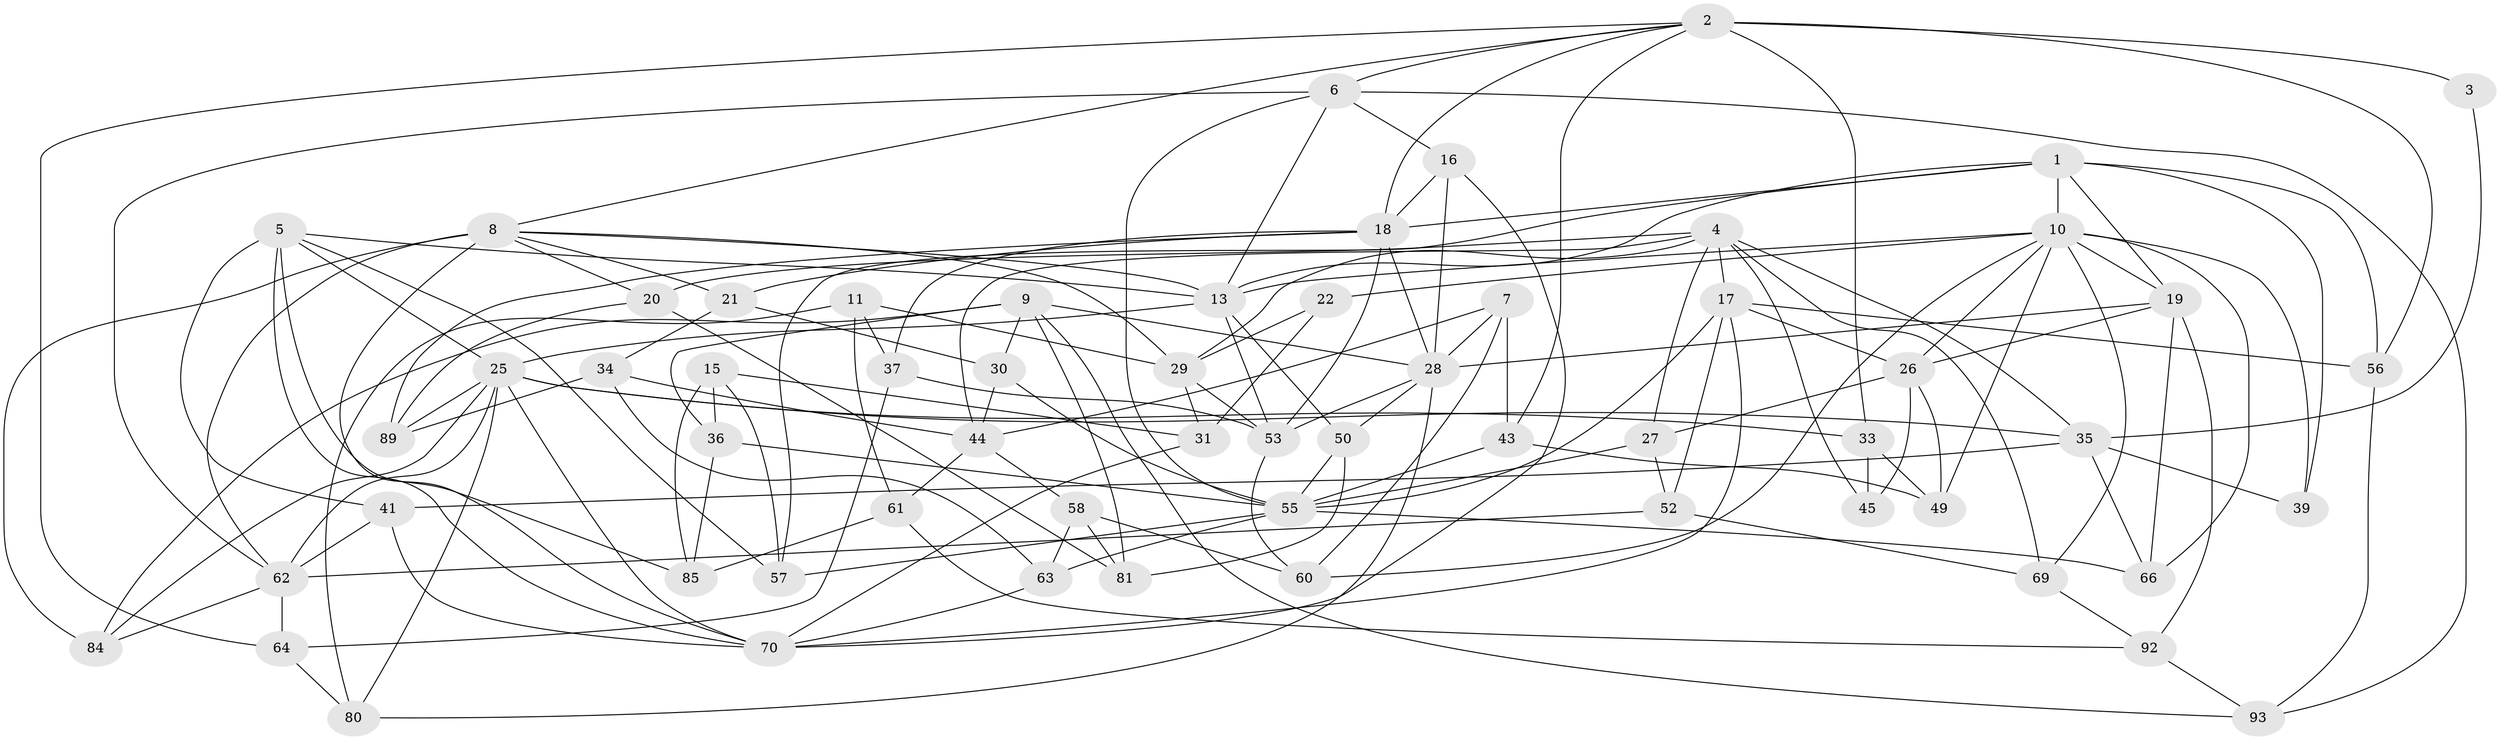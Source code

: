 // original degree distribution, {4: 1.0}
// Generated by graph-tools (version 1.1) at 2025/20/03/04/25 18:20:33]
// undirected, 60 vertices, 153 edges
graph export_dot {
graph [start="1"]
  node [color=gray90,style=filled];
  1 [super="+74+54"];
  2 [super="+73+90"];
  3;
  4 [super="+83+46+12"];
  5 [super="+76"];
  6 [super="+47"];
  7;
  8 [super="+32"];
  9 [super="+38"];
  10 [super="+96+23+87"];
  11;
  13 [super="+79+14"];
  15;
  16;
  17 [super="+24"];
  18 [super="+40+59"];
  19 [super="+100"];
  20;
  21;
  22;
  25 [super="+48+101+99"];
  26 [super="+67"];
  27;
  28 [super="+77+98"];
  29 [super="+65+42"];
  30;
  31;
  33;
  34;
  35 [super="+86"];
  36;
  37;
  39;
  41;
  43;
  44 [super="+51"];
  45;
  49;
  50;
  52;
  53 [super="+88"];
  55 [super="+82+68"];
  56;
  57;
  58;
  60;
  61;
  62 [super="+71+72"];
  63;
  64;
  66;
  69;
  70 [super="+94+95"];
  80;
  81;
  84;
  85;
  89;
  92;
  93;
  1 -- 57;
  1 -- 56;
  1 -- 19;
  1 -- 39;
  1 -- 18;
  1 -- 10 [weight=2];
  1 -- 13;
  2 -- 18;
  2 -- 3 [weight=3];
  2 -- 64;
  2 -- 33;
  2 -- 8;
  2 -- 56;
  2 -- 43;
  2 -- 6;
  3 -- 35;
  4 -- 29 [weight=2];
  4 -- 44;
  4 -- 45 [weight=2];
  4 -- 69;
  4 -- 20;
  4 -- 17;
  4 -- 27;
  4 -- 35;
  5 -- 41;
  5 -- 85;
  5 -- 25;
  5 -- 57;
  5 -- 70;
  5 -- 13;
  6 -- 16;
  6 -- 62;
  6 -- 13;
  6 -- 93;
  6 -- 55;
  7 -- 60;
  7 -- 44;
  7 -- 43;
  7 -- 28;
  8 -- 70;
  8 -- 20;
  8 -- 21;
  8 -- 84;
  8 -- 13;
  8 -- 62;
  8 -- 29;
  9 -- 93;
  9 -- 84;
  9 -- 36;
  9 -- 81;
  9 -- 28;
  9 -- 30;
  10 -- 69;
  10 -- 49;
  10 -- 19;
  10 -- 22;
  10 -- 39 [weight=2];
  10 -- 60;
  10 -- 13;
  10 -- 66;
  10 -- 26;
  11 -- 37;
  11 -- 61;
  11 -- 80;
  11 -- 29;
  13 -- 25;
  13 -- 53;
  13 -- 50;
  15 -- 31;
  15 -- 36;
  15 -- 57;
  15 -- 85;
  16 -- 70;
  16 -- 18;
  16 -- 28;
  17 -- 26;
  17 -- 56;
  17 -- 52;
  17 -- 55;
  17 -- 70;
  18 -- 89;
  18 -- 37;
  18 -- 53;
  18 -- 28;
  18 -- 21;
  19 -- 26;
  19 -- 66;
  19 -- 92;
  19 -- 28;
  20 -- 81;
  20 -- 89;
  21 -- 30;
  21 -- 34;
  22 -- 31;
  22 -- 29 [weight=2];
  25 -- 89;
  25 -- 35;
  25 -- 80;
  25 -- 62 [weight=2];
  25 -- 70;
  25 -- 84;
  25 -- 33;
  26 -- 49;
  26 -- 27;
  26 -- 45;
  27 -- 55;
  27 -- 52;
  28 -- 53;
  28 -- 80;
  28 -- 50;
  29 -- 53;
  29 -- 31;
  30 -- 44;
  30 -- 55;
  31 -- 70;
  33 -- 49;
  33 -- 45;
  34 -- 63;
  34 -- 89;
  34 -- 44;
  35 -- 41;
  35 -- 66;
  35 -- 39;
  36 -- 85;
  36 -- 55;
  37 -- 64;
  37 -- 53;
  41 -- 62;
  41 -- 70;
  43 -- 49;
  43 -- 55;
  44 -- 58;
  44 -- 61;
  50 -- 81;
  50 -- 55;
  52 -- 69;
  52 -- 62;
  53 -- 60;
  55 -- 63;
  55 -- 66;
  55 -- 57;
  56 -- 93;
  58 -- 81;
  58 -- 60;
  58 -- 63;
  61 -- 92;
  61 -- 85;
  62 -- 64;
  62 -- 84;
  63 -- 70;
  64 -- 80;
  69 -- 92;
  92 -- 93;
}
